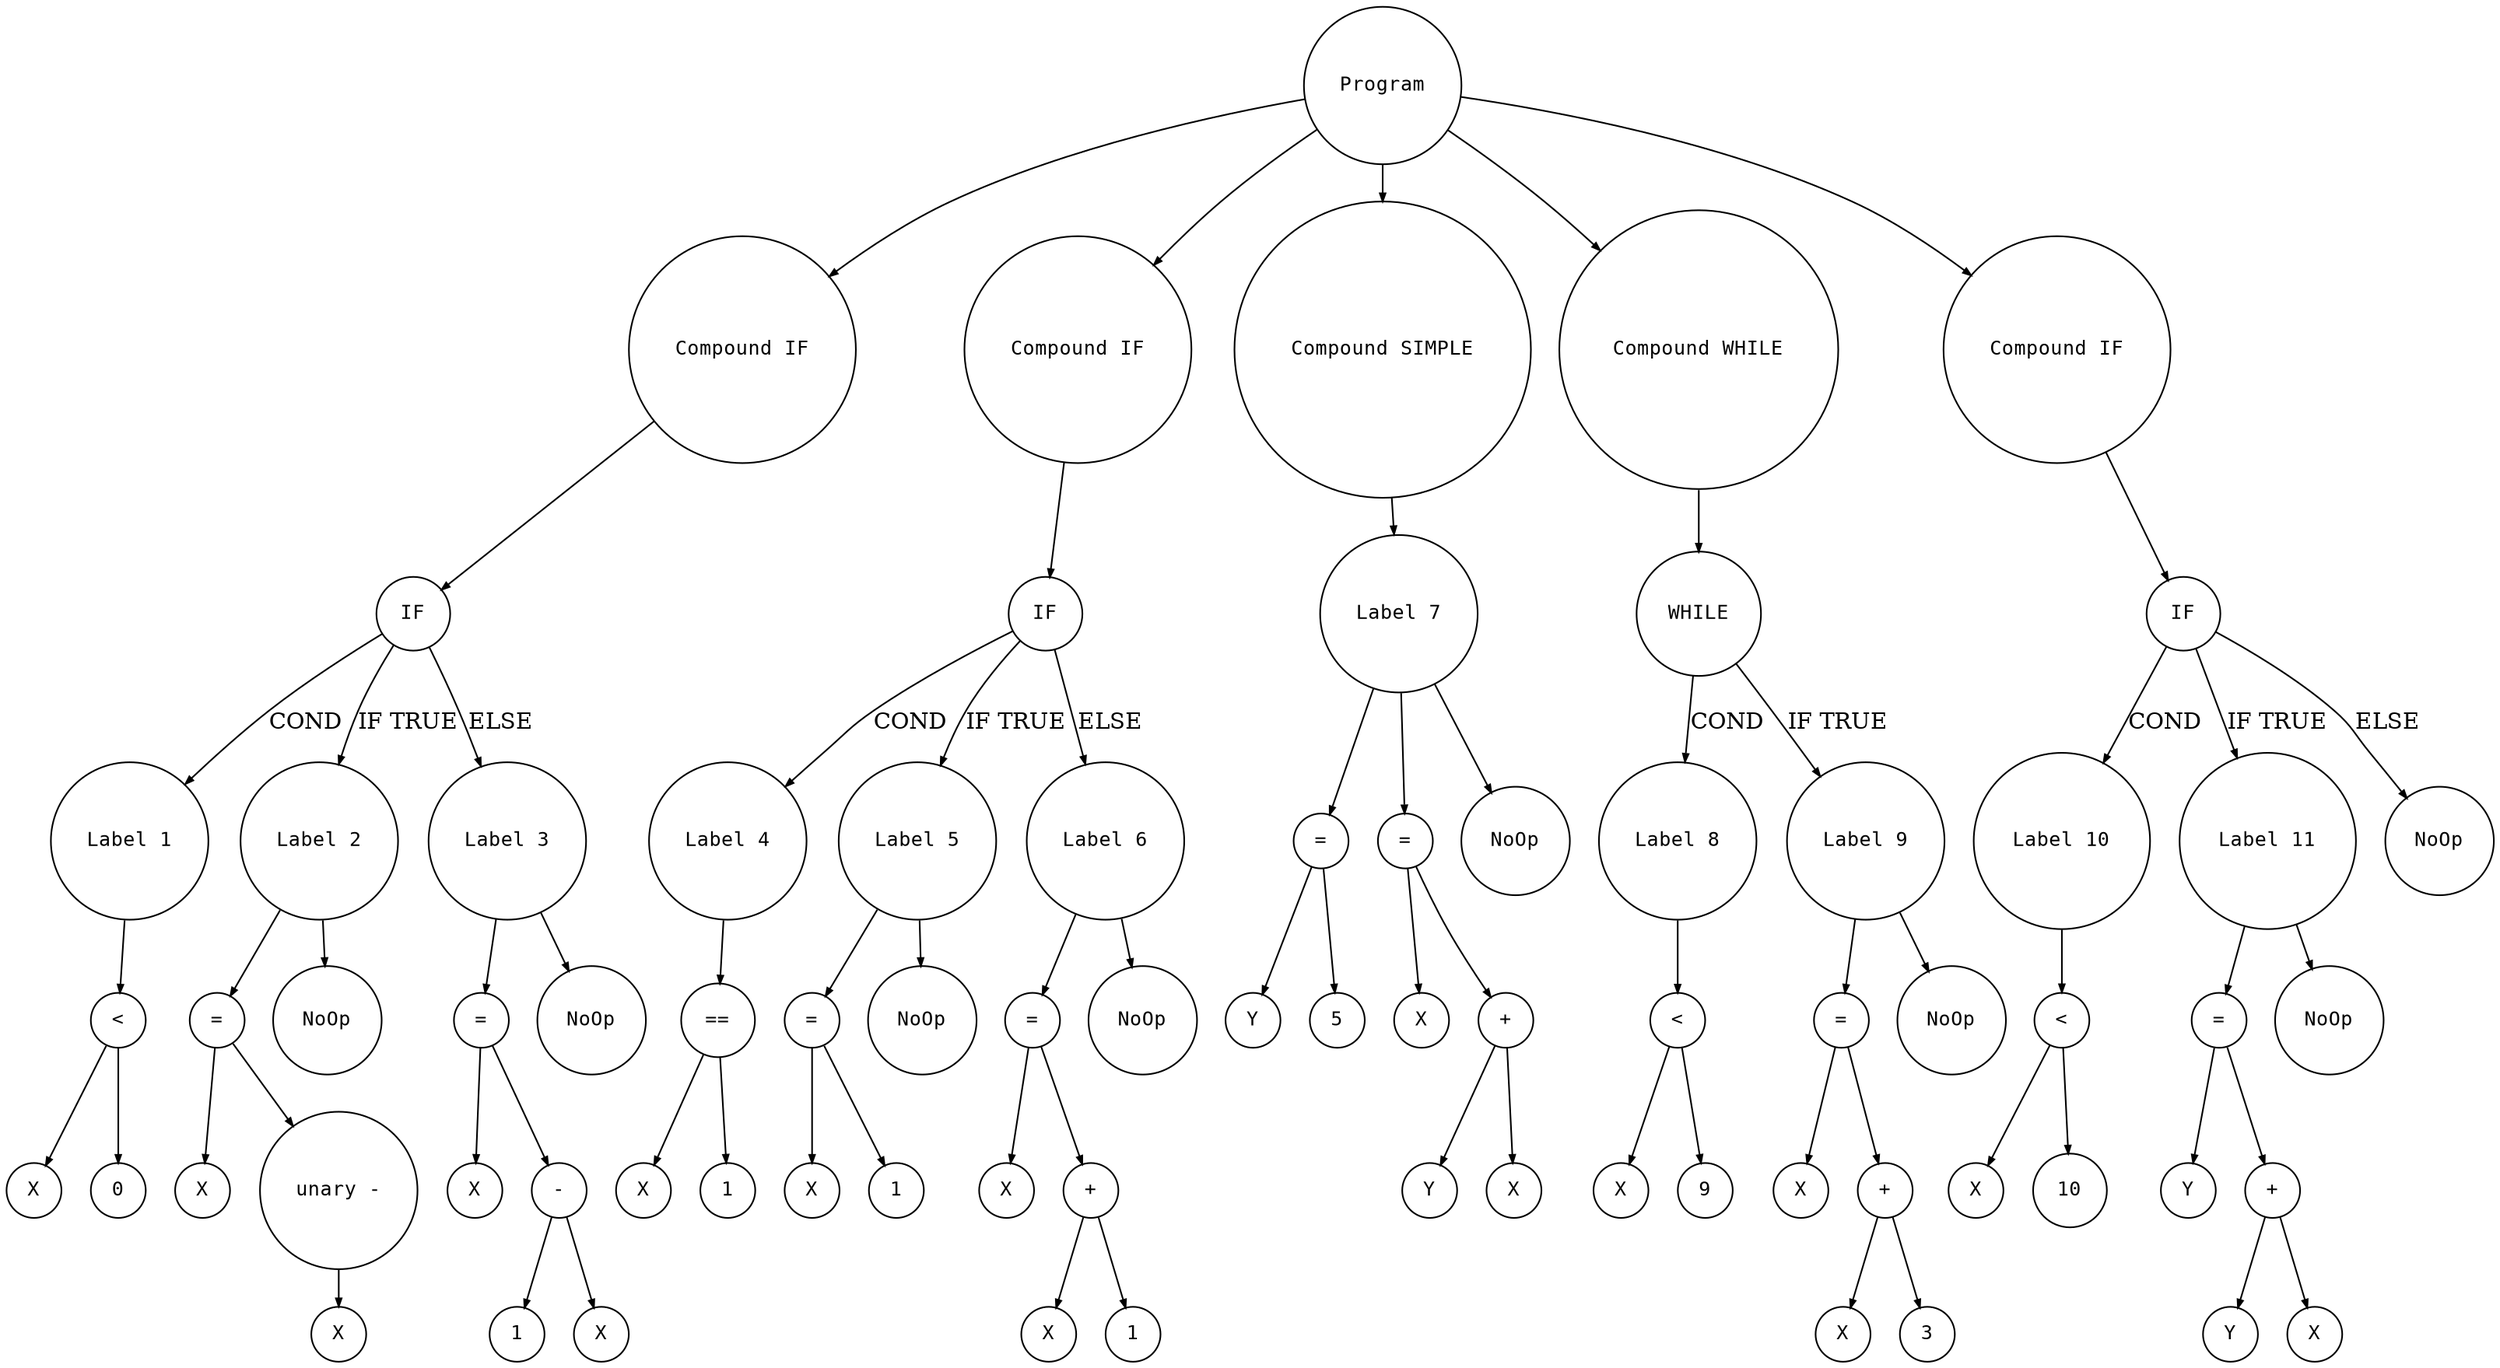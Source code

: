 digraph astgraph {
  node [shape=circle, fontsize=12, fontname="Courier", height=.1];
  ranksep=.3;
  edge [arrowsize=.5]
  node1 [label="Program"]
  node2 [label="Compound IF"]
  node3 [label="IF"]
  node4 [label="Label 1"]
  node5 [label="<"]
  node6 [label="X"]
  node7 [label="0"]
  node5 -> node6
  node5 -> node7
  node4 -> node5
  node3 -> node4 [label="COND"]
  node8 [label="Label 2"]
  node9 [label="="]
  node10 [label="X"]
  node11 [label="unary -"]
  node12 [label="X"]
  node11 -> node12
  node9 -> node10
  node9 -> node11
  node8 -> node9
  node13 [label="NoOp"]
  node8 -> node13
  node3 -> node8 [label="IF TRUE"] 
  node14 [label="Label 3"]
  node15 [label="="]
  node16 [label="X"]
  node17 [label="-"]
  node18 [label="1"]
  node19 [label="X"]
  node17 -> node18
  node17 -> node19
  node15 -> node16
  node15 -> node17
  node14 -> node15
  node20 [label="NoOp"]
  node14 -> node20
  node3 -> node14 [label="ELSE"] 
  node2 -> node3
  node21 [label="Compound IF"]
  node22 [label="IF"]
  node23 [label="Label 4"]
  node24 [label="=="]
  node25 [label="X"]
  node26 [label="1"]
  node24 -> node25
  node24 -> node26
  node23 -> node24
  node22 -> node23 [label="COND"]
  node27 [label="Label 5"]
  node28 [label="="]
  node29 [label="X"]
  node30 [label="1"]
  node28 -> node29
  node28 -> node30
  node27 -> node28
  node31 [label="NoOp"]
  node27 -> node31
  node22 -> node27 [label="IF TRUE"] 
  node32 [label="Label 6"]
  node33 [label="="]
  node34 [label="X"]
  node35 [label="+"]
  node36 [label="X"]
  node37 [label="1"]
  node35 -> node36
  node35 -> node37
  node33 -> node34
  node33 -> node35
  node32 -> node33
  node38 [label="NoOp"]
  node32 -> node38
  node22 -> node32 [label="ELSE"] 
  node21 -> node22
  node39 [label="Compound SIMPLE"]
  node40 [label="Label 7"]
  node41 [label="="]
  node42 [label="Y"]
  node43 [label="5"]
  node41 -> node42
  node41 -> node43
  node40 -> node41
  node44 [label="="]
  node45 [label="X"]
  node46 [label="+"]
  node47 [label="Y"]
  node48 [label="X"]
  node46 -> node47
  node46 -> node48
  node44 -> node45
  node44 -> node46
  node40 -> node44
  node49 [label="NoOp"]
  node40 -> node49
  node39 -> node40
  node50 [label="Compound WHILE"]
  node51 [label="WHILE"]
  node52 [label="Label 8"]
  node53 [label="<"]
  node54 [label="X"]
  node55 [label="9"]
  node53 -> node54
  node53 -> node55
  node52 -> node53
  node51 -> node52 [label="COND"]
  node56 [label="Label 9"]
  node57 [label="="]
  node58 [label="X"]
  node59 [label="+"]
  node60 [label="X"]
  node61 [label="3"]
  node59 -> node60
  node59 -> node61
  node57 -> node58
  node57 -> node59
  node56 -> node57
  node62 [label="NoOp"]
  node56 -> node62
  node51 -> node56 [label="IF TRUE"] 
  node50 -> node51
  node63 [label="Compound IF"]
  node64 [label="IF"]
  node65 [label="Label 10"]
  node66 [label="<"]
  node67 [label="X"]
  node68 [label="10"]
  node66 -> node67
  node66 -> node68
  node65 -> node66
  node64 -> node65 [label="COND"]
  node69 [label="Label 11"]
  node70 [label="="]
  node71 [label="Y"]
  node72 [label="+"]
  node73 [label="Y"]
  node74 [label="X"]
  node72 -> node73
  node72 -> node74
  node70 -> node71
  node70 -> node72
  node69 -> node70
  node75 [label="NoOp"]
  node69 -> node75
  node64 -> node69 [label="IF TRUE"] 
  node76 [label="NoOp"]
  node64 -> node76 [label="ELSE"] 
  node63 -> node64
  node1 -> node2
  node1 -> node21
  node1 -> node39
  node1 -> node50
  node1 -> node63
}
